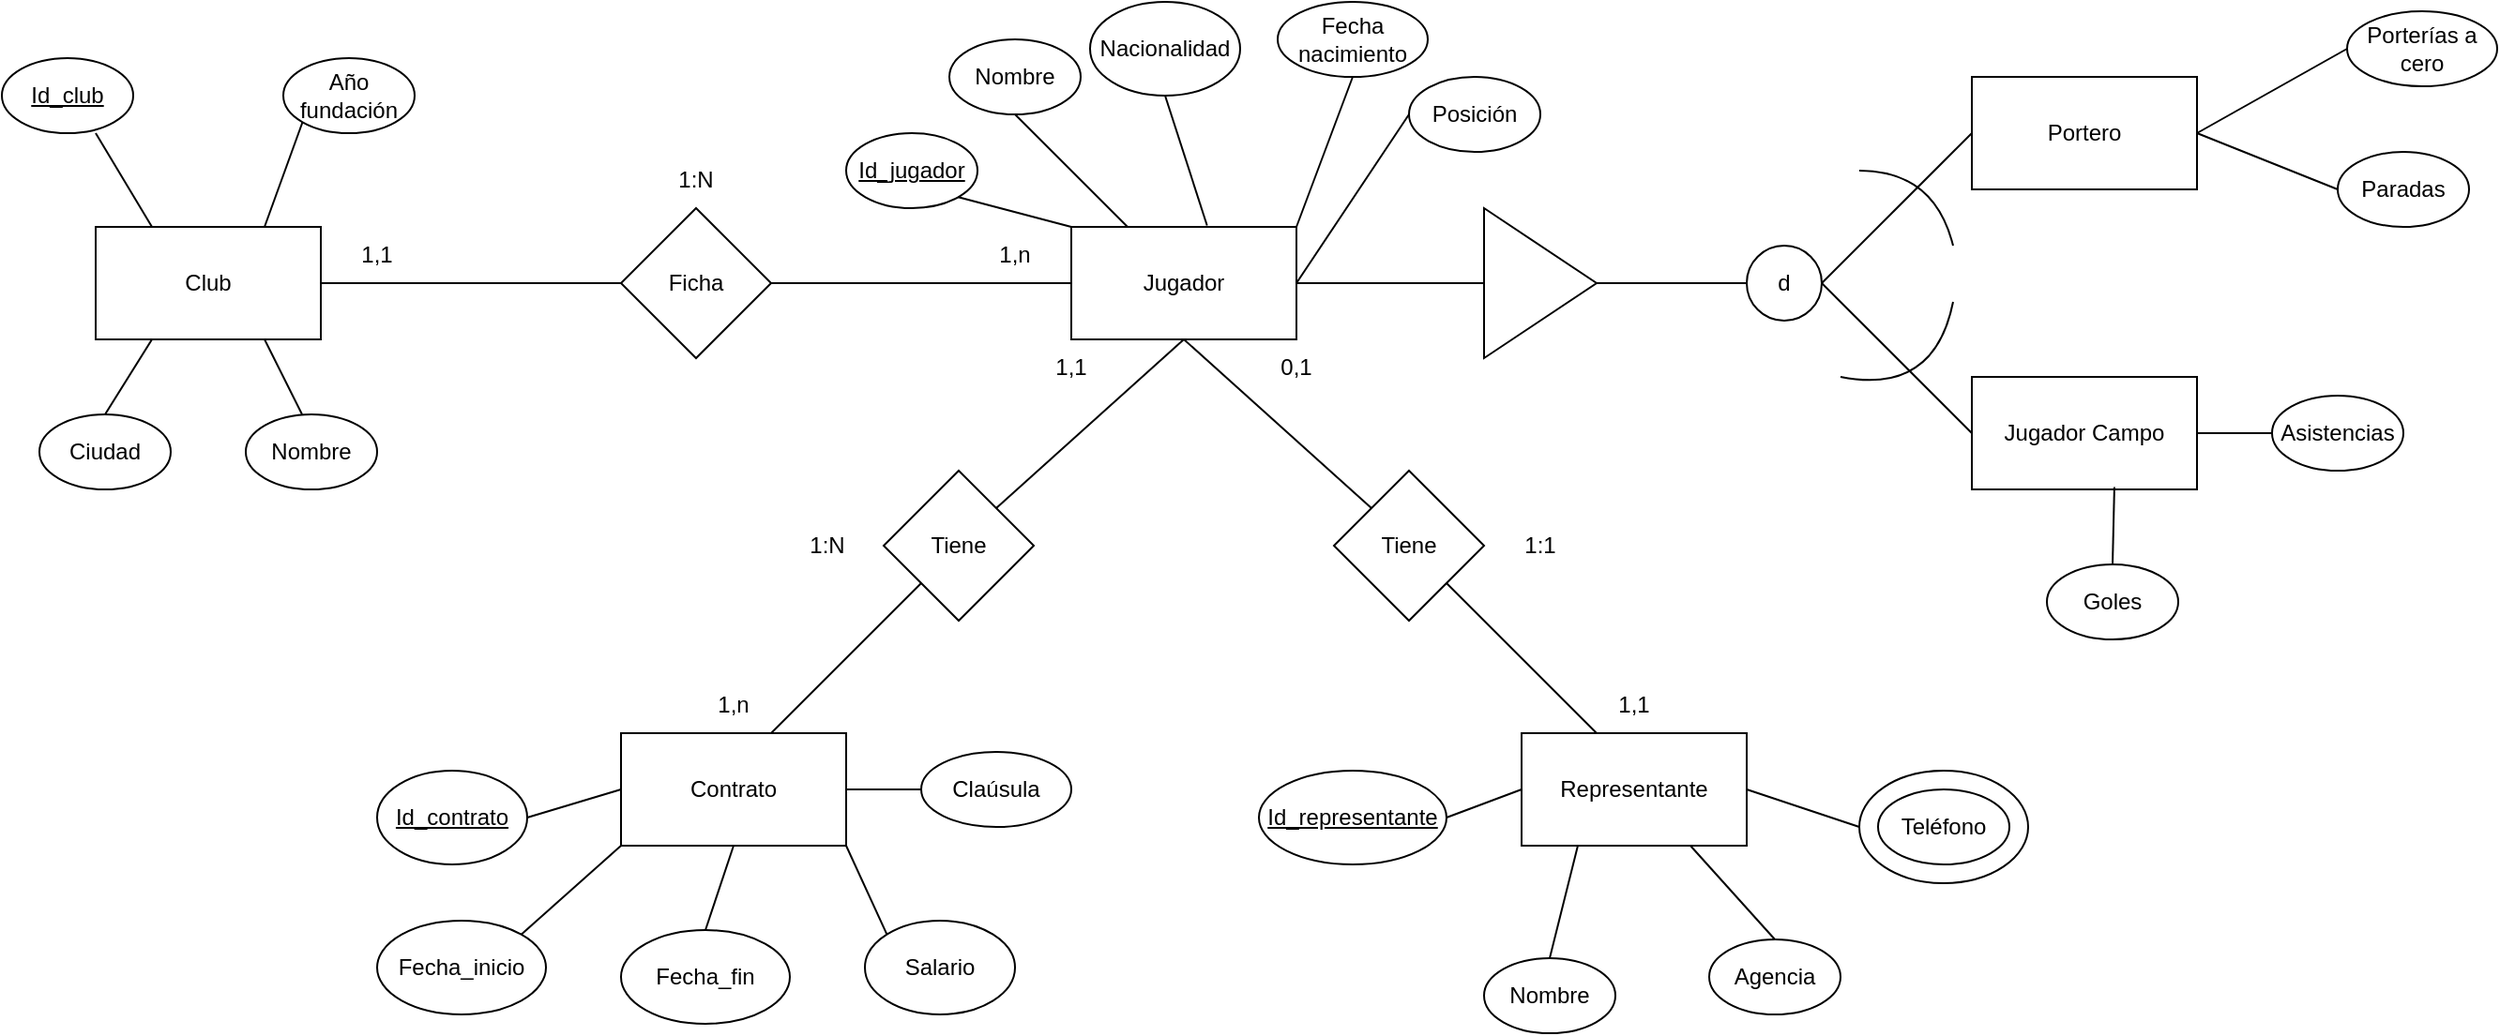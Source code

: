 <mxfile version="26.2.14">
  <diagram name="Page-1" id="Kd1f8BiyaGHDH_bkCPOl">
    <mxGraphModel dx="1489" dy="1969" grid="1" gridSize="10" guides="1" tooltips="1" connect="1" arrows="1" fold="1" page="1" pageScale="1" pageWidth="850" pageHeight="1100" math="0" shadow="0">
      <root>
        <mxCell id="0" />
        <mxCell id="1" parent="0" />
        <mxCell id="igm6UjoczIkuspsavVVC-4" value="" style="ellipse;whiteSpace=wrap;html=1;" vertex="1" parent="1">
          <mxGeometry x="1020" y="340" width="90" height="60" as="geometry" />
        </mxCell>
        <mxCell id="xIH52yLggPmZqak9ez1h-1" value="Club" style="rounded=0;whiteSpace=wrap;html=1;" parent="1" vertex="1">
          <mxGeometry x="80" y="50" width="120" height="60" as="geometry" />
        </mxCell>
        <mxCell id="xIH52yLggPmZqak9ez1h-2" value="Jugador" style="rounded=0;whiteSpace=wrap;html=1;" parent="1" vertex="1">
          <mxGeometry x="600" y="50" width="120" height="60" as="geometry" />
        </mxCell>
        <mxCell id="xIH52yLggPmZqak9ez1h-3" value="Contrato" style="rounded=0;whiteSpace=wrap;html=1;" parent="1" vertex="1">
          <mxGeometry x="360" y="320" width="120" height="60" as="geometry" />
        </mxCell>
        <mxCell id="xIH52yLggPmZqak9ez1h-4" value="Representante" style="rounded=0;whiteSpace=wrap;html=1;" parent="1" vertex="1">
          <mxGeometry x="840" y="320" width="120" height="60" as="geometry" />
        </mxCell>
        <mxCell id="xIH52yLggPmZqak9ez1h-5" value="" style="endArrow=none;html=1;rounded=0;exitX=1;exitY=0.5;exitDx=0;exitDy=0;" parent="1" source="xIH52yLggPmZqak9ez1h-1" edge="1">
          <mxGeometry width="50" height="50" relative="1" as="geometry">
            <mxPoint x="400" y="340" as="sourcePoint" />
            <mxPoint x="360" y="80" as="targetPoint" />
          </mxGeometry>
        </mxCell>
        <mxCell id="xIH52yLggPmZqak9ez1h-6" value="Ficha" style="rhombus;whiteSpace=wrap;html=1;" parent="1" vertex="1">
          <mxGeometry x="360" y="40" width="80" height="80" as="geometry" />
        </mxCell>
        <mxCell id="xIH52yLggPmZqak9ez1h-7" value="" style="endArrow=none;html=1;rounded=0;exitX=1;exitY=0.5;exitDx=0;exitDy=0;" parent="1" source="xIH52yLggPmZqak9ez1h-6" edge="1">
          <mxGeometry width="50" height="50" relative="1" as="geometry">
            <mxPoint x="400" y="340" as="sourcePoint" />
            <mxPoint x="600" y="80" as="targetPoint" />
          </mxGeometry>
        </mxCell>
        <mxCell id="xIH52yLggPmZqak9ez1h-8" value="" style="endArrow=none;html=1;rounded=0;entryX=0.5;entryY=1;entryDx=0;entryDy=0;" parent="1" target="xIH52yLggPmZqak9ez1h-2" edge="1">
          <mxGeometry width="50" height="50" relative="1" as="geometry">
            <mxPoint x="560" y="200" as="sourcePoint" />
            <mxPoint x="450" y="290" as="targetPoint" />
          </mxGeometry>
        </mxCell>
        <mxCell id="xIH52yLggPmZqak9ez1h-9" value="" style="endArrow=none;html=1;rounded=0;entryX=0.5;entryY=1;entryDx=0;entryDy=0;" parent="1" target="xIH52yLggPmZqak9ez1h-2" edge="1">
          <mxGeometry width="50" height="50" relative="1" as="geometry">
            <mxPoint x="760" y="200" as="sourcePoint" />
            <mxPoint x="450" y="290" as="targetPoint" />
          </mxGeometry>
        </mxCell>
        <mxCell id="xIH52yLggPmZqak9ez1h-10" value="Tiene" style="rhombus;whiteSpace=wrap;html=1;" parent="1" vertex="1">
          <mxGeometry x="500" y="180" width="80" height="80" as="geometry" />
        </mxCell>
        <mxCell id="xIH52yLggPmZqak9ez1h-11" value="Tiene" style="rhombus;whiteSpace=wrap;html=1;" parent="1" vertex="1">
          <mxGeometry x="740" y="180" width="80" height="80" as="geometry" />
        </mxCell>
        <mxCell id="xIH52yLggPmZqak9ez1h-12" value="" style="endArrow=none;html=1;rounded=0;entryX=0;entryY=1;entryDx=0;entryDy=0;" parent="1" target="xIH52yLggPmZqak9ez1h-10" edge="1">
          <mxGeometry width="50" height="50" relative="1" as="geometry">
            <mxPoint x="440" y="320" as="sourcePoint" />
            <mxPoint x="550" y="310" as="targetPoint" />
          </mxGeometry>
        </mxCell>
        <mxCell id="xIH52yLggPmZqak9ez1h-13" value="" style="endArrow=none;html=1;rounded=0;entryX=1;entryY=1;entryDx=0;entryDy=0;" parent="1" target="xIH52yLggPmZqak9ez1h-11" edge="1">
          <mxGeometry width="50" height="50" relative="1" as="geometry">
            <mxPoint x="880" y="320" as="sourcePoint" />
            <mxPoint x="550" y="310" as="targetPoint" />
          </mxGeometry>
        </mxCell>
        <mxCell id="xIH52yLggPmZqak9ez1h-14" value="" style="endArrow=none;html=1;rounded=0;entryX=0.25;entryY=0;entryDx=0;entryDy=0;" parent="1" target="xIH52yLggPmZqak9ez1h-1" edge="1">
          <mxGeometry width="50" height="50" relative="1" as="geometry">
            <mxPoint x="80" as="sourcePoint" />
            <mxPoint x="550" y="240" as="targetPoint" />
          </mxGeometry>
        </mxCell>
        <mxCell id="xIH52yLggPmZqak9ez1h-15" value="&lt;u&gt;Id_club&lt;/u&gt;" style="ellipse;whiteSpace=wrap;html=1;" parent="1" vertex="1">
          <mxGeometry x="30" y="-40" width="70" height="40" as="geometry" />
        </mxCell>
        <mxCell id="xIH52yLggPmZqak9ez1h-16" value="Ciudad" style="ellipse;whiteSpace=wrap;html=1;" parent="1" vertex="1">
          <mxGeometry x="50" y="150" width="70" height="40" as="geometry" />
        </mxCell>
        <mxCell id="xIH52yLggPmZqak9ez1h-17" value="Año fundación" style="ellipse;whiteSpace=wrap;html=1;" parent="1" vertex="1">
          <mxGeometry x="180" y="-40" width="70" height="40" as="geometry" />
        </mxCell>
        <mxCell id="xIH52yLggPmZqak9ez1h-18" value="&lt;u&gt;Id_contrato&lt;/u&gt;" style="ellipse;whiteSpace=wrap;html=1;" parent="1" vertex="1">
          <mxGeometry x="230" y="340" width="80" height="50" as="geometry" />
        </mxCell>
        <mxCell id="xIH52yLggPmZqak9ez1h-19" value="" style="endArrow=none;html=1;rounded=0;exitX=0.25;exitY=1;exitDx=0;exitDy=0;entryX=0.5;entryY=0;entryDx=0;entryDy=0;" parent="1" source="xIH52yLggPmZqak9ez1h-1" target="xIH52yLggPmZqak9ez1h-16" edge="1">
          <mxGeometry width="50" height="50" relative="1" as="geometry">
            <mxPoint x="640" y="220" as="sourcePoint" />
            <mxPoint x="90" y="160" as="targetPoint" />
          </mxGeometry>
        </mxCell>
        <mxCell id="xIH52yLggPmZqak9ez1h-20" value="" style="endArrow=none;html=1;rounded=0;exitX=0.75;exitY=0;exitDx=0;exitDy=0;entryX=0;entryY=1;entryDx=0;entryDy=0;" parent="1" source="xIH52yLggPmZqak9ez1h-1" target="xIH52yLggPmZqak9ez1h-17" edge="1">
          <mxGeometry width="50" height="50" relative="1" as="geometry">
            <mxPoint x="590" y="200" as="sourcePoint" />
            <mxPoint x="200" y="-10" as="targetPoint" />
          </mxGeometry>
        </mxCell>
        <mxCell id="xIH52yLggPmZqak9ez1h-21" value="" style="endArrow=none;html=1;rounded=0;entryX=0.75;entryY=1;entryDx=0;entryDy=0;" parent="1" target="xIH52yLggPmZqak9ez1h-1" edge="1">
          <mxGeometry width="50" height="50" relative="1" as="geometry">
            <mxPoint x="190" y="150" as="sourcePoint" />
            <mxPoint x="640" y="150" as="targetPoint" />
          </mxGeometry>
        </mxCell>
        <mxCell id="xIH52yLggPmZqak9ez1h-22" value="&lt;u&gt;Id_jugador&lt;/u&gt;" style="ellipse;whiteSpace=wrap;html=1;" parent="1" vertex="1">
          <mxGeometry x="480" width="70" height="40" as="geometry" />
        </mxCell>
        <mxCell id="xIH52yLggPmZqak9ez1h-23" value="Nombre" style="ellipse;whiteSpace=wrap;html=1;" parent="1" vertex="1">
          <mxGeometry x="160" y="150" width="70" height="40" as="geometry" />
        </mxCell>
        <mxCell id="xIH52yLggPmZqak9ez1h-24" value="Fecha nacimiento" style="ellipse;whiteSpace=wrap;html=1;" parent="1" vertex="1">
          <mxGeometry x="710" y="-70" width="80" height="40" as="geometry" />
        </mxCell>
        <mxCell id="xIH52yLggPmZqak9ez1h-26" value="Fecha_fin" style="ellipse;whiteSpace=wrap;html=1;" parent="1" vertex="1">
          <mxGeometry x="360" y="425" width="90" height="50" as="geometry" />
        </mxCell>
        <mxCell id="xIH52yLggPmZqak9ez1h-27" value="Posición" style="ellipse;whiteSpace=wrap;html=1;" parent="1" vertex="1">
          <mxGeometry x="780" y="-30" width="70" height="40" as="geometry" />
        </mxCell>
        <mxCell id="xIH52yLggPmZqak9ez1h-28" value="Nombre" style="ellipse;whiteSpace=wrap;html=1;" parent="1" vertex="1">
          <mxGeometry x="535" y="-50" width="70" height="40" as="geometry" />
        </mxCell>
        <mxCell id="xIH52yLggPmZqak9ez1h-32" value="Nacionalidad" style="ellipse;whiteSpace=wrap;html=1;" parent="1" vertex="1">
          <mxGeometry x="610" y="-70" width="80" height="50" as="geometry" />
        </mxCell>
        <mxCell id="xIH52yLggPmZqak9ez1h-34" value="Fecha_inicio" style="ellipse;whiteSpace=wrap;html=1;" parent="1" vertex="1">
          <mxGeometry x="230" y="420" width="90" height="50" as="geometry" />
        </mxCell>
        <mxCell id="xIH52yLggPmZqak9ez1h-35" value="Claúsula" style="ellipse;whiteSpace=wrap;html=1;" parent="1" vertex="1">
          <mxGeometry x="520" y="330" width="80" height="40" as="geometry" />
        </mxCell>
        <mxCell id="xIH52yLggPmZqak9ez1h-36" value="Salario" style="ellipse;whiteSpace=wrap;html=1;" parent="1" vertex="1">
          <mxGeometry x="490" y="420" width="80" height="50" as="geometry" />
        </mxCell>
        <mxCell id="xIH52yLggPmZqak9ez1h-37" value="Agencia" style="ellipse;whiteSpace=wrap;html=1;" parent="1" vertex="1">
          <mxGeometry x="940" y="430" width="70" height="40" as="geometry" />
        </mxCell>
        <mxCell id="xIH52yLggPmZqak9ez1h-38" value="Nombre" style="ellipse;whiteSpace=wrap;html=1;" parent="1" vertex="1">
          <mxGeometry x="820" y="440" width="70" height="40" as="geometry" />
        </mxCell>
        <mxCell id="xIH52yLggPmZqak9ez1h-39" value="Teléfono" style="ellipse;whiteSpace=wrap;html=1;" parent="1" vertex="1">
          <mxGeometry x="1030" y="350" width="70" height="40" as="geometry" />
        </mxCell>
        <mxCell id="xIH52yLggPmZqak9ez1h-41" value="&lt;u&gt;Id_representante&lt;/u&gt;" style="ellipse;whiteSpace=wrap;html=1;" parent="1" vertex="1">
          <mxGeometry x="700" y="340" width="100" height="50" as="geometry" />
        </mxCell>
        <mxCell id="xIH52yLggPmZqak9ez1h-42" value="" style="endArrow=none;html=1;rounded=0;entryX=0;entryY=0;entryDx=0;entryDy=0;exitX=1;exitY=1;exitDx=0;exitDy=0;" parent="1" source="xIH52yLggPmZqak9ez1h-22" target="xIH52yLggPmZqak9ez1h-2" edge="1">
          <mxGeometry width="50" height="50" relative="1" as="geometry">
            <mxPoint x="580" y="300" as="sourcePoint" />
            <mxPoint x="630" y="250" as="targetPoint" />
          </mxGeometry>
        </mxCell>
        <mxCell id="xIH52yLggPmZqak9ez1h-43" value="" style="endArrow=none;html=1;rounded=0;entryX=0.5;entryY=1;entryDx=0;entryDy=0;exitX=0.25;exitY=0;exitDx=0;exitDy=0;" parent="1" source="xIH52yLggPmZqak9ez1h-2" target="xIH52yLggPmZqak9ez1h-28" edge="1">
          <mxGeometry width="50" height="50" relative="1" as="geometry">
            <mxPoint x="580" y="300" as="sourcePoint" />
            <mxPoint x="630" y="250" as="targetPoint" />
          </mxGeometry>
        </mxCell>
        <mxCell id="xIH52yLggPmZqak9ez1h-44" value="" style="endArrow=none;html=1;rounded=0;entryX=0.5;entryY=1;entryDx=0;entryDy=0;exitX=0.603;exitY=-0.013;exitDx=0;exitDy=0;exitPerimeter=0;" parent="1" source="xIH52yLggPmZqak9ez1h-2" target="xIH52yLggPmZqak9ez1h-32" edge="1">
          <mxGeometry width="50" height="50" relative="1" as="geometry">
            <mxPoint x="580" y="300" as="sourcePoint" />
            <mxPoint x="630" y="250" as="targetPoint" />
          </mxGeometry>
        </mxCell>
        <mxCell id="xIH52yLggPmZqak9ez1h-45" value="" style="endArrow=none;html=1;rounded=0;entryX=0.5;entryY=1;entryDx=0;entryDy=0;exitX=1;exitY=0;exitDx=0;exitDy=0;" parent="1" source="xIH52yLggPmZqak9ez1h-2" target="xIH52yLggPmZqak9ez1h-24" edge="1">
          <mxGeometry width="50" height="50" relative="1" as="geometry">
            <mxPoint x="580" y="300" as="sourcePoint" />
            <mxPoint x="630" y="250" as="targetPoint" />
          </mxGeometry>
        </mxCell>
        <mxCell id="xIH52yLggPmZqak9ez1h-46" value="" style="endArrow=none;html=1;rounded=0;exitX=1;exitY=0.5;exitDx=0;exitDy=0;entryX=0;entryY=0.5;entryDx=0;entryDy=0;" parent="1" source="xIH52yLggPmZqak9ez1h-2" target="xIH52yLggPmZqak9ez1h-27" edge="1">
          <mxGeometry width="50" height="50" relative="1" as="geometry">
            <mxPoint x="590" y="310" as="sourcePoint" />
            <mxPoint x="640" y="260" as="targetPoint" />
          </mxGeometry>
        </mxCell>
        <mxCell id="xIH52yLggPmZqak9ez1h-47" value="" style="endArrow=none;html=1;rounded=0;entryX=1;entryY=0.5;entryDx=0;entryDy=0;" parent="1" target="xIH52yLggPmZqak9ez1h-4" edge="1">
          <mxGeometry width="50" height="50" relative="1" as="geometry">
            <mxPoint x="1020" y="370" as="sourcePoint" />
            <mxPoint x="650" y="270" as="targetPoint" />
          </mxGeometry>
        </mxCell>
        <mxCell id="xIH52yLggPmZqak9ez1h-48" value="" style="endArrow=none;html=1;rounded=0;exitX=0.75;exitY=1;exitDx=0;exitDy=0;entryX=0.5;entryY=0;entryDx=0;entryDy=0;" parent="1" source="xIH52yLggPmZqak9ez1h-4" target="xIH52yLggPmZqak9ez1h-37" edge="1">
          <mxGeometry width="50" height="50" relative="1" as="geometry">
            <mxPoint x="610" y="330" as="sourcePoint" />
            <mxPoint x="660" y="280" as="targetPoint" />
          </mxGeometry>
        </mxCell>
        <mxCell id="xIH52yLggPmZqak9ez1h-49" value="" style="endArrow=none;html=1;rounded=0;entryX=0.5;entryY=0;entryDx=0;entryDy=0;exitX=0.25;exitY=1;exitDx=0;exitDy=0;" parent="1" source="xIH52yLggPmZqak9ez1h-4" target="xIH52yLggPmZqak9ez1h-38" edge="1">
          <mxGeometry width="50" height="50" relative="1" as="geometry">
            <mxPoint x="620" y="340" as="sourcePoint" />
            <mxPoint x="670" y="290" as="targetPoint" />
          </mxGeometry>
        </mxCell>
        <mxCell id="xIH52yLggPmZqak9ez1h-50" value="" style="endArrow=none;html=1;rounded=0;exitX=1;exitY=0.5;exitDx=0;exitDy=0;entryX=0;entryY=0.5;entryDx=0;entryDy=0;" parent="1" source="xIH52yLggPmZqak9ez1h-41" target="xIH52yLggPmZqak9ez1h-4" edge="1">
          <mxGeometry width="50" height="50" relative="1" as="geometry">
            <mxPoint x="630" y="350" as="sourcePoint" />
            <mxPoint x="680" y="300" as="targetPoint" />
          </mxGeometry>
        </mxCell>
        <mxCell id="xIH52yLggPmZqak9ez1h-51" value="" style="endArrow=none;html=1;rounded=0;exitX=1;exitY=0.5;exitDx=0;exitDy=0;entryX=0;entryY=0.5;entryDx=0;entryDy=0;" parent="1" source="xIH52yLggPmZqak9ez1h-3" target="xIH52yLggPmZqak9ez1h-35" edge="1">
          <mxGeometry width="50" height="50" relative="1" as="geometry">
            <mxPoint x="640" y="360" as="sourcePoint" />
            <mxPoint x="690" y="310" as="targetPoint" />
          </mxGeometry>
        </mxCell>
        <mxCell id="xIH52yLggPmZqak9ez1h-52" value="" style="endArrow=none;html=1;rounded=0;exitX=1;exitY=1;exitDx=0;exitDy=0;entryX=0;entryY=0;entryDx=0;entryDy=0;" parent="1" source="xIH52yLggPmZqak9ez1h-3" target="xIH52yLggPmZqak9ez1h-36" edge="1">
          <mxGeometry width="50" height="50" relative="1" as="geometry">
            <mxPoint x="650" y="370" as="sourcePoint" />
            <mxPoint x="700" y="320" as="targetPoint" />
          </mxGeometry>
        </mxCell>
        <mxCell id="xIH52yLggPmZqak9ez1h-53" value="" style="endArrow=none;html=1;rounded=0;exitX=0.5;exitY=1;exitDx=0;exitDy=0;entryX=0.5;entryY=0;entryDx=0;entryDy=0;" parent="1" source="xIH52yLggPmZqak9ez1h-3" target="xIH52yLggPmZqak9ez1h-26" edge="1">
          <mxGeometry width="50" height="50" relative="1" as="geometry">
            <mxPoint x="660" y="380" as="sourcePoint" />
            <mxPoint x="710" y="330" as="targetPoint" />
          </mxGeometry>
        </mxCell>
        <mxCell id="xIH52yLggPmZqak9ez1h-54" value="" style="endArrow=none;html=1;rounded=0;exitX=0;exitY=1;exitDx=0;exitDy=0;entryX=1;entryY=0;entryDx=0;entryDy=0;" parent="1" source="xIH52yLggPmZqak9ez1h-3" target="xIH52yLggPmZqak9ez1h-34" edge="1">
          <mxGeometry width="50" height="50" relative="1" as="geometry">
            <mxPoint x="670" y="390" as="sourcePoint" />
            <mxPoint x="720" y="340" as="targetPoint" />
          </mxGeometry>
        </mxCell>
        <mxCell id="xIH52yLggPmZqak9ez1h-55" value="" style="endArrow=none;html=1;rounded=0;exitX=1;exitY=0.5;exitDx=0;exitDy=0;entryX=0;entryY=0.5;entryDx=0;entryDy=0;" parent="1" source="xIH52yLggPmZqak9ez1h-18" target="xIH52yLggPmZqak9ez1h-3" edge="1">
          <mxGeometry width="50" height="50" relative="1" as="geometry">
            <mxPoint x="580" y="300" as="sourcePoint" />
            <mxPoint x="630" y="250" as="targetPoint" />
          </mxGeometry>
        </mxCell>
        <mxCell id="xIH52yLggPmZqak9ez1h-56" value="1:1" style="text;html=1;align=center;verticalAlign=middle;whiteSpace=wrap;rounded=0;" parent="1" vertex="1">
          <mxGeometry x="820" y="205" width="60" height="30" as="geometry" />
        </mxCell>
        <mxCell id="xIH52yLggPmZqak9ez1h-57" value="1:N" style="text;html=1;align=center;verticalAlign=middle;whiteSpace=wrap;rounded=0;" parent="1" vertex="1">
          <mxGeometry x="440" y="205" width="60" height="30" as="geometry" />
        </mxCell>
        <mxCell id="xIH52yLggPmZqak9ez1h-58" value="1,1" style="text;html=1;align=center;verticalAlign=middle;whiteSpace=wrap;rounded=0;" parent="1" vertex="1">
          <mxGeometry x="870" y="290" width="60" height="30" as="geometry" />
        </mxCell>
        <mxCell id="xIH52yLggPmZqak9ez1h-59" value="1,n" style="text;html=1;align=center;verticalAlign=middle;whiteSpace=wrap;rounded=0;" parent="1" vertex="1">
          <mxGeometry x="390" y="290" width="60" height="30" as="geometry" />
        </mxCell>
        <mxCell id="xIH52yLggPmZqak9ez1h-60" value="0,1" style="text;html=1;align=center;verticalAlign=middle;whiteSpace=wrap;rounded=0;" parent="1" vertex="1">
          <mxGeometry x="690" y="110" width="60" height="30" as="geometry" />
        </mxCell>
        <mxCell id="xIH52yLggPmZqak9ez1h-61" value="1,1" style="text;html=1;align=center;verticalAlign=middle;whiteSpace=wrap;rounded=0;" parent="1" vertex="1">
          <mxGeometry x="570" y="110" width="60" height="30" as="geometry" />
        </mxCell>
        <mxCell id="xIH52yLggPmZqak9ez1h-62" value="1:N" style="text;html=1;align=center;verticalAlign=middle;whiteSpace=wrap;rounded=0;" parent="1" vertex="1">
          <mxGeometry x="370" y="10" width="60" height="30" as="geometry" />
        </mxCell>
        <mxCell id="xIH52yLggPmZqak9ez1h-63" value="1,n" style="text;html=1;align=center;verticalAlign=middle;whiteSpace=wrap;rounded=0;" parent="1" vertex="1">
          <mxGeometry x="540" y="50" width="60" height="30" as="geometry" />
        </mxCell>
        <mxCell id="xIH52yLggPmZqak9ez1h-64" value="1,1" style="text;html=1;align=center;verticalAlign=middle;whiteSpace=wrap;rounded=0;" parent="1" vertex="1">
          <mxGeometry x="200" y="50" width="60" height="30" as="geometry" />
        </mxCell>
        <mxCell id="cznCkwpknZNBKUiX1al8-1" value="" style="endArrow=none;html=1;rounded=0;exitX=1;exitY=0.5;exitDx=0;exitDy=0;" parent="1" source="xIH52yLggPmZqak9ez1h-2" target="cznCkwpknZNBKUiX1al8-2" edge="1">
          <mxGeometry width="50" height="50" relative="1" as="geometry">
            <mxPoint x="570" y="260" as="sourcePoint" />
            <mxPoint x="850" y="80" as="targetPoint" />
          </mxGeometry>
        </mxCell>
        <mxCell id="cznCkwpknZNBKUiX1al8-2" value="" style="triangle;whiteSpace=wrap;html=1;" parent="1" vertex="1">
          <mxGeometry x="820" y="40" width="60" height="80" as="geometry" />
        </mxCell>
        <mxCell id="cznCkwpknZNBKUiX1al8-4" value="" style="endArrow=none;html=1;rounded=0;" parent="1" edge="1">
          <mxGeometry width="50" height="50" relative="1" as="geometry">
            <mxPoint x="960" y="80" as="sourcePoint" />
            <mxPoint x="880" y="80" as="targetPoint" />
          </mxGeometry>
        </mxCell>
        <mxCell id="cznCkwpknZNBKUiX1al8-6" value="d" style="ellipse;whiteSpace=wrap;html=1;aspect=fixed;" parent="1" vertex="1">
          <mxGeometry x="960" y="60" width="40" height="40" as="geometry" />
        </mxCell>
        <mxCell id="cznCkwpknZNBKUiX1al8-8" value="" style="endArrow=none;html=1;rounded=0;entryX=1;entryY=0.5;entryDx=0;entryDy=0;" parent="1" target="cznCkwpknZNBKUiX1al8-6" edge="1">
          <mxGeometry width="50" height="50" relative="1" as="geometry">
            <mxPoint x="1080" as="sourcePoint" />
            <mxPoint x="620" y="210" as="targetPoint" />
          </mxGeometry>
        </mxCell>
        <mxCell id="cznCkwpknZNBKUiX1al8-9" value="" style="endArrow=none;html=1;rounded=0;entryX=1;entryY=0.5;entryDx=0;entryDy=0;" parent="1" target="cznCkwpknZNBKUiX1al8-6" edge="1">
          <mxGeometry width="50" height="50" relative="1" as="geometry">
            <mxPoint x="1080" y="160" as="sourcePoint" />
            <mxPoint x="620" y="210" as="targetPoint" />
          </mxGeometry>
        </mxCell>
        <mxCell id="cznCkwpknZNBKUiX1al8-10" value="" style="endArrow=none;html=1;rounded=0;curved=1;" parent="1" edge="1">
          <mxGeometry width="50" height="50" relative="1" as="geometry">
            <mxPoint x="1070" y="60" as="sourcePoint" />
            <mxPoint x="1020" y="20" as="targetPoint" />
            <Array as="points">
              <mxPoint x="1060" y="20" />
            </Array>
          </mxGeometry>
        </mxCell>
        <mxCell id="cznCkwpknZNBKUiX1al8-11" value="" style="endArrow=none;html=1;rounded=0;curved=1;" parent="1" edge="1">
          <mxGeometry width="50" height="50" relative="1" as="geometry">
            <mxPoint x="1010" y="130" as="sourcePoint" />
            <mxPoint x="1070" y="90" as="targetPoint" />
            <Array as="points">
              <mxPoint x="1060" y="140" />
            </Array>
          </mxGeometry>
        </mxCell>
        <mxCell id="cznCkwpknZNBKUiX1al8-13" value="Jugador Campo" style="rounded=0;whiteSpace=wrap;html=1;" parent="1" vertex="1">
          <mxGeometry x="1080" y="130" width="120" height="60" as="geometry" />
        </mxCell>
        <mxCell id="cznCkwpknZNBKUiX1al8-14" value="Portero" style="rounded=0;whiteSpace=wrap;html=1;" parent="1" vertex="1">
          <mxGeometry x="1080" y="-30" width="120" height="60" as="geometry" />
        </mxCell>
        <mxCell id="cznCkwpknZNBKUiX1al8-15" value="Asistencias" style="ellipse;whiteSpace=wrap;html=1;" parent="1" vertex="1">
          <mxGeometry x="1240" y="140" width="70" height="40" as="geometry" />
        </mxCell>
        <mxCell id="cznCkwpknZNBKUiX1al8-16" value="Goles" style="ellipse;whiteSpace=wrap;html=1;" parent="1" vertex="1">
          <mxGeometry x="1120" y="230" width="70" height="40" as="geometry" />
        </mxCell>
        <mxCell id="cznCkwpknZNBKUiX1al8-17" value="" style="endArrow=none;html=1;rounded=0;exitX=0;exitY=0.5;exitDx=0;exitDy=0;entryX=1;entryY=0.5;entryDx=0;entryDy=0;" parent="1" source="cznCkwpknZNBKUiX1al8-15" target="cznCkwpknZNBKUiX1al8-13" edge="1">
          <mxGeometry width="50" height="50" relative="1" as="geometry">
            <mxPoint x="700" y="260" as="sourcePoint" />
            <mxPoint x="750" y="210" as="targetPoint" />
          </mxGeometry>
        </mxCell>
        <mxCell id="cznCkwpknZNBKUiX1al8-18" value="" style="endArrow=none;html=1;rounded=0;exitX=0.5;exitY=0;exitDx=0;exitDy=0;entryX=0.633;entryY=0.979;entryDx=0;entryDy=0;entryPerimeter=0;" parent="1" source="cznCkwpknZNBKUiX1al8-16" target="cznCkwpknZNBKUiX1al8-13" edge="1">
          <mxGeometry width="50" height="50" relative="1" as="geometry">
            <mxPoint x="710" y="270" as="sourcePoint" />
            <mxPoint x="760" y="220" as="targetPoint" />
          </mxGeometry>
        </mxCell>
        <mxCell id="cznCkwpknZNBKUiX1al8-19" value="Paradas" style="ellipse;whiteSpace=wrap;html=1;" parent="1" vertex="1">
          <mxGeometry x="1275" y="10" width="70" height="40" as="geometry" />
        </mxCell>
        <mxCell id="cznCkwpknZNBKUiX1al8-20" value="" style="endArrow=none;html=1;rounded=0;exitX=1;exitY=0.5;exitDx=0;exitDy=0;entryX=0;entryY=0.5;entryDx=0;entryDy=0;" parent="1" source="cznCkwpknZNBKUiX1al8-14" target="cznCkwpknZNBKUiX1al8-19" edge="1">
          <mxGeometry width="50" height="50" relative="1" as="geometry">
            <mxPoint x="700" y="260" as="sourcePoint" />
            <mxPoint x="750" y="210" as="targetPoint" />
          </mxGeometry>
        </mxCell>
        <mxCell id="igm6UjoczIkuspsavVVC-1" value="Porterías a cero" style="ellipse;whiteSpace=wrap;html=1;" vertex="1" parent="1">
          <mxGeometry x="1280" y="-65" width="80" height="40" as="geometry" />
        </mxCell>
        <mxCell id="igm6UjoczIkuspsavVVC-2" value="" style="endArrow=none;html=1;rounded=0;exitX=1;exitY=0.5;exitDx=0;exitDy=0;entryX=0;entryY=0.5;entryDx=0;entryDy=0;" edge="1" parent="1" source="cznCkwpknZNBKUiX1al8-14" target="igm6UjoczIkuspsavVVC-1">
          <mxGeometry width="50" height="50" relative="1" as="geometry">
            <mxPoint x="1210" y="10" as="sourcePoint" />
            <mxPoint x="1285" y="40" as="targetPoint" />
          </mxGeometry>
        </mxCell>
      </root>
    </mxGraphModel>
  </diagram>
</mxfile>
